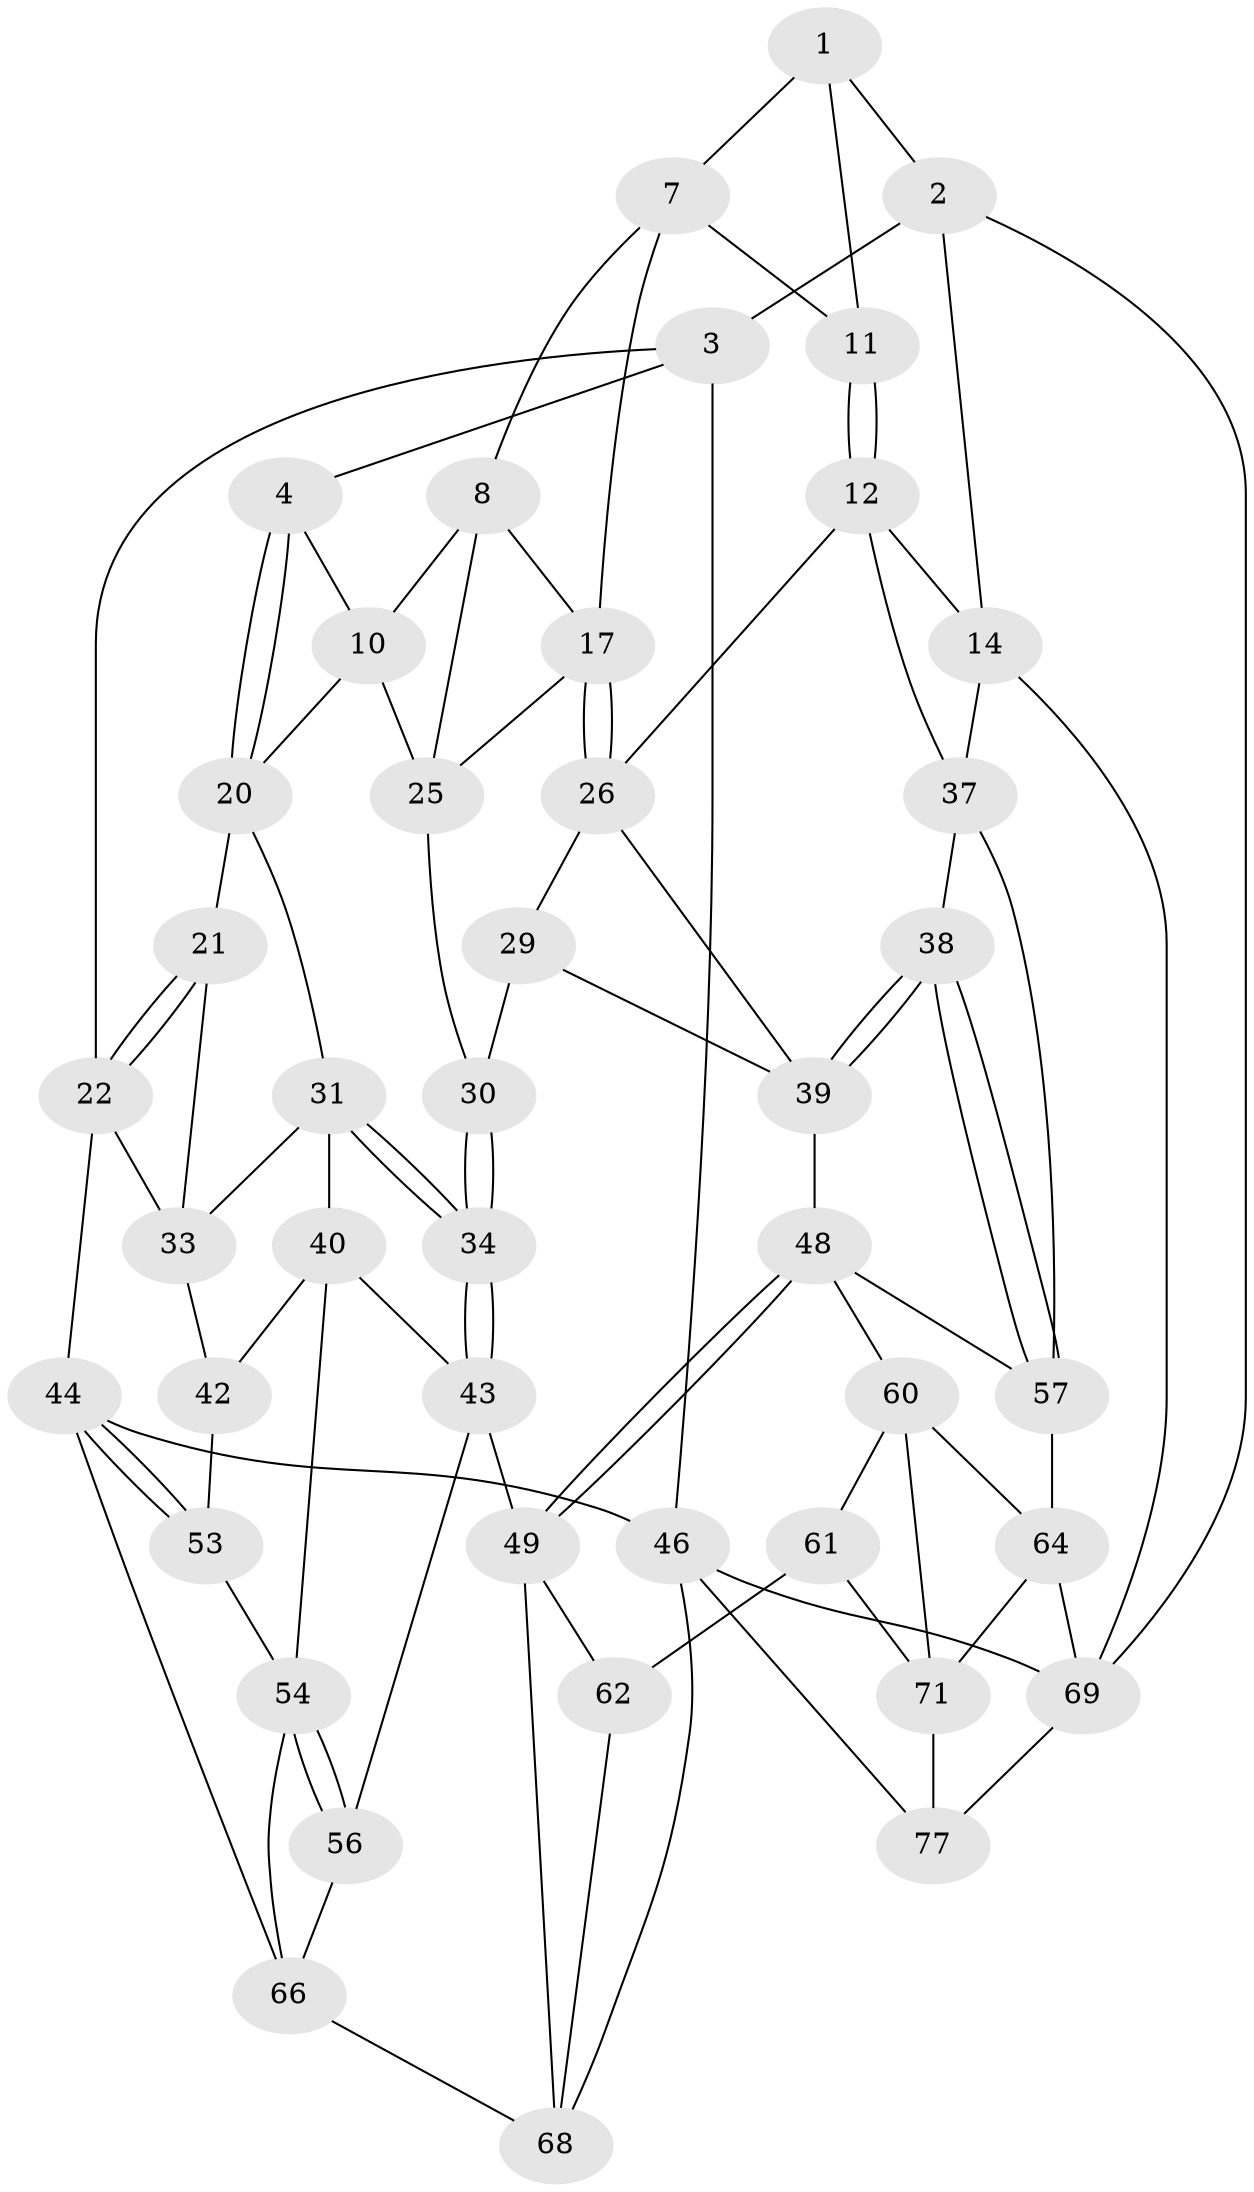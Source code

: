 // Generated by graph-tools (version 1.1) at 2025/52/02/27/25 19:52:37]
// undirected, 44 vertices, 94 edges
graph export_dot {
graph [start="1"]
  node [color=gray90,style=filled];
  1 [pos="+0.5848760970178725+0",super="+6"];
  2 [pos="+0.5844642580571073+0",super="+15"];
  3 [pos="+0+0",super="+19"];
  4 [pos="+0.18447940742548116+0.11265080519140941",super="+5"];
  7 [pos="+0.5288745089558794+0.15788295966076318",super="+16"];
  8 [pos="+0.5009163713373066+0.18955699179109048",super="+9"];
  10 [pos="+0.3863084572477289+0.22796871461489054",super="+23"];
  11 [pos="+0.7229775485705366+0.11831739547833803"];
  12 [pos="+0.8598371489187469+0.28676308585304755",super="+13"];
  14 [pos="+1+0.28514717477108076",super="+51"];
  17 [pos="+0.5997977375651783+0.2828004780018207",super="+18"];
  20 [pos="+0.22400990674969048+0.26476911917882956",super="+24"];
  21 [pos="+0.22353005269604567+0.26507991732560315"];
  22 [pos="+0+0.24019742398667843",super="+35"];
  25 [pos="+0.5187974168905453+0.33597114661667365",super="+27"];
  26 [pos="+0.8085515868275736+0.30939559122460614",super="+28"];
  29 [pos="+0.5718220485984391+0.48831360345832264"];
  30 [pos="+0.5007914351118699+0.4634710534105939"];
  31 [pos="+0.27577346628674426+0.34990071363411607",super="+32"];
  33 [pos="+0.08142593221372223+0.40450797411947675",super="+36"];
  34 [pos="+0.41284371153377264+0.5094712816493047"];
  37 [pos="+0.8963219141027348+0.5285405317370203",super="+52"];
  38 [pos="+0.8589332431730435+0.5847425190502527"];
  39 [pos="+0.7589387686783101+0.5691507575039472",super="+47"];
  40 [pos="+0.22448229478802967+0.5336990965555963",super="+41"];
  42 [pos="+0.12998169806105422+0.6098945862532402"];
  43 [pos="+0.37322105552464213+0.5659825814031219",super="+50"];
  44 [pos="+0+0.6869227727233056",super="+45"];
  46 [pos="+0+1",super="+76"];
  48 [pos="+0.6192020284825828+0.6415017581044686",super="+58"];
  49 [pos="+0.5253014293729314+0.7151285704324742",super="+63"];
  53 [pos="+0.0026205639722244388+0.6581668601994861"];
  54 [pos="+0.15430788593896147+0.6805474573269445",super="+55"];
  56 [pos="+0.29314051212432385+0.7538080839356706"];
  57 [pos="+0.8506420132005718+0.6422939827040188",super="+59"];
  60 [pos="+0.6997870774705799+0.7845898266080538",super="+65"];
  61 [pos="+0.6878740570294615+0.7953160242046096",super="+72"];
  62 [pos="+0.5535891431424533+0.8192252278512318",super="+73"];
  64 [pos="+0.8286274284812737+0.8037011610645893",super="+70"];
  66 [pos="+0+0.890241268145619",super="+67"];
  68 [pos="+0.333244120099486+0.8449275396237832",super="+74"];
  69 [pos="+1+1",super="+78"];
  71 [pos="+0.673321818269629+0.9427111292553569",super="+75"];
  77 [pos="+0.7202179924066318+1"];
  1 -- 2;
  1 -- 11;
  1 -- 7;
  2 -- 3 [weight=2];
  2 -- 14;
  2 -- 69;
  3 -- 4;
  3 -- 46;
  3 -- 22;
  4 -- 20;
  4 -- 20;
  4 -- 10;
  7 -- 8;
  7 -- 17;
  7 -- 11;
  8 -- 17;
  8 -- 25;
  8 -- 10;
  10 -- 25;
  10 -- 20;
  11 -- 12;
  11 -- 12;
  12 -- 26;
  12 -- 37;
  12 -- 14;
  14 -- 69;
  14 -- 37;
  17 -- 26;
  17 -- 26;
  17 -- 25;
  20 -- 21;
  20 -- 31;
  21 -- 22;
  21 -- 22;
  21 -- 33;
  22 -- 44;
  22 -- 33;
  25 -- 30;
  26 -- 29;
  26 -- 39;
  29 -- 30;
  29 -- 39;
  30 -- 34;
  30 -- 34;
  31 -- 34;
  31 -- 34;
  31 -- 40;
  31 -- 33;
  33 -- 42;
  34 -- 43;
  34 -- 43;
  37 -- 38;
  37 -- 57;
  38 -- 39;
  38 -- 39;
  38 -- 57;
  38 -- 57;
  39 -- 48;
  40 -- 43;
  40 -- 42;
  40 -- 54;
  42 -- 53;
  43 -- 56;
  43 -- 49;
  44 -- 53;
  44 -- 53;
  44 -- 66;
  44 -- 46;
  46 -- 69;
  46 -- 68;
  46 -- 77;
  48 -- 49;
  48 -- 49;
  48 -- 57;
  48 -- 60;
  49 -- 68;
  49 -- 62;
  53 -- 54;
  54 -- 56;
  54 -- 56;
  54 -- 66;
  56 -- 66;
  57 -- 64;
  60 -- 61;
  60 -- 64;
  60 -- 71;
  61 -- 62 [weight=2];
  61 -- 71;
  62 -- 68;
  64 -- 69;
  64 -- 71;
  66 -- 68;
  69 -- 77;
  71 -- 77;
}
